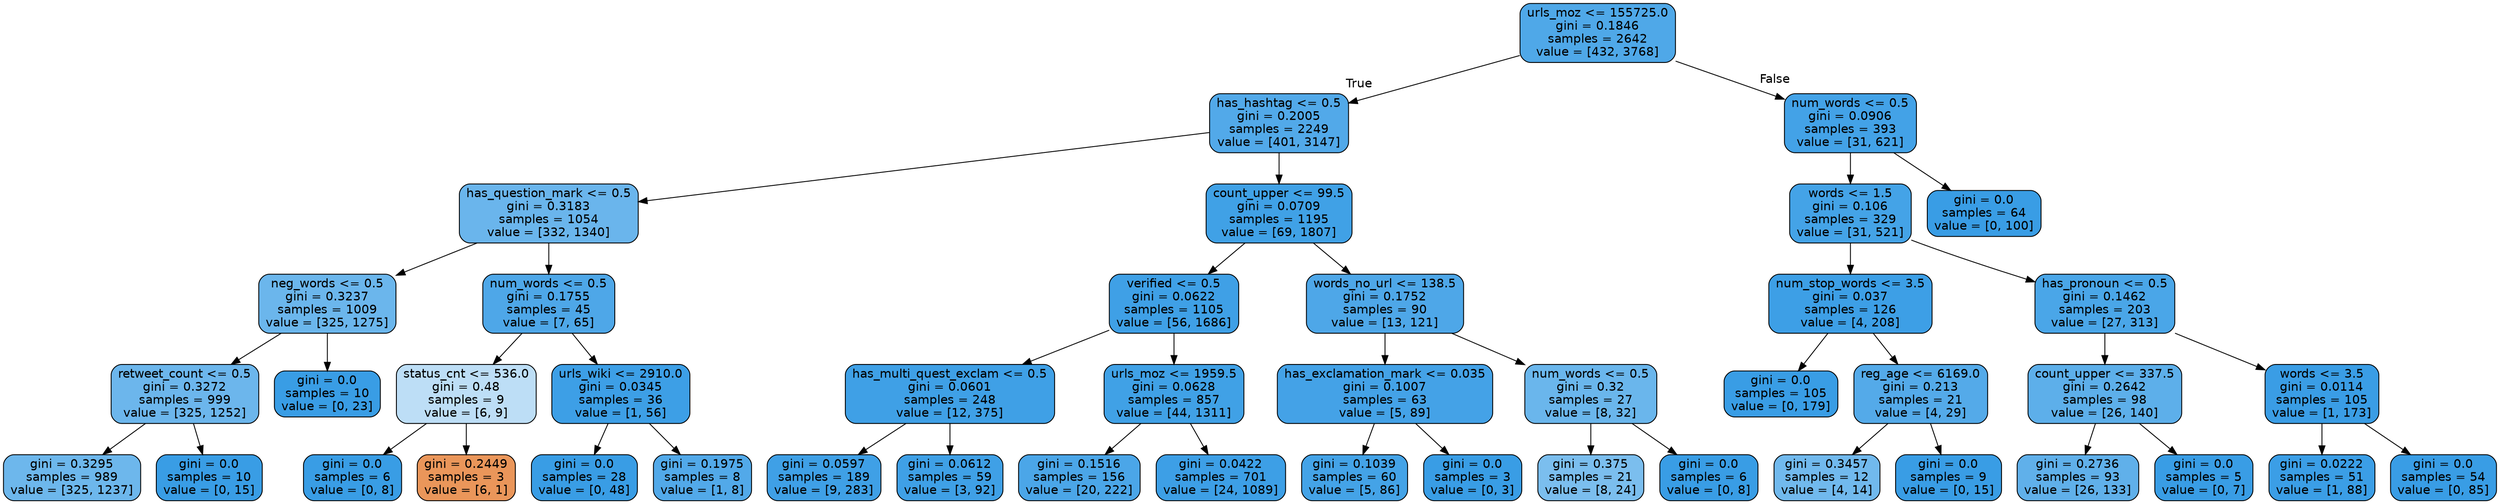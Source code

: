 digraph Tree {
node [shape=box, style="filled, rounded", color="black", fontname=helvetica] ;
edge [fontname=helvetica] ;
0 [label="urls_moz <= 155725.0\ngini = 0.1846\nsamples = 2642\nvalue = [432, 3768]", fillcolor="#399de5e2"] ;
1 [label="has_hashtag <= 0.5\ngini = 0.2005\nsamples = 2249\nvalue = [401, 3147]", fillcolor="#399de5df"] ;
0 -> 1 [labeldistance=2.5, labelangle=45, headlabel="True"] ;
2 [label="has_question_mark <= 0.5\ngini = 0.3183\nsamples = 1054\nvalue = [332, 1340]", fillcolor="#399de5c0"] ;
1 -> 2 ;
3 [label="neg_words <= 0.5\ngini = 0.3237\nsamples = 1009\nvalue = [325, 1275]", fillcolor="#399de5be"] ;
2 -> 3 ;
4 [label="retweet_count <= 0.5\ngini = 0.3272\nsamples = 999\nvalue = [325, 1252]", fillcolor="#399de5bd"] ;
3 -> 4 ;
5 [label="gini = 0.3295\nsamples = 989\nvalue = [325, 1237]", fillcolor="#399de5bc"] ;
4 -> 5 ;
6 [label="gini = 0.0\nsamples = 10\nvalue = [0, 15]", fillcolor="#399de5ff"] ;
4 -> 6 ;
7 [label="gini = 0.0\nsamples = 10\nvalue = [0, 23]", fillcolor="#399de5ff"] ;
3 -> 7 ;
8 [label="num_words <= 0.5\ngini = 0.1755\nsamples = 45\nvalue = [7, 65]", fillcolor="#399de5e4"] ;
2 -> 8 ;
9 [label="status_cnt <= 536.0\ngini = 0.48\nsamples = 9\nvalue = [6, 9]", fillcolor="#399de555"] ;
8 -> 9 ;
10 [label="gini = 0.0\nsamples = 6\nvalue = [0, 8]", fillcolor="#399de5ff"] ;
9 -> 10 ;
11 [label="gini = 0.2449\nsamples = 3\nvalue = [6, 1]", fillcolor="#e58139d4"] ;
9 -> 11 ;
12 [label="urls_wiki <= 2910.0\ngini = 0.0345\nsamples = 36\nvalue = [1, 56]", fillcolor="#399de5fa"] ;
8 -> 12 ;
13 [label="gini = 0.0\nsamples = 28\nvalue = [0, 48]", fillcolor="#399de5ff"] ;
12 -> 13 ;
14 [label="gini = 0.1975\nsamples = 8\nvalue = [1, 8]", fillcolor="#399de5df"] ;
12 -> 14 ;
15 [label="count_upper <= 99.5\ngini = 0.0709\nsamples = 1195\nvalue = [69, 1807]", fillcolor="#399de5f5"] ;
1 -> 15 ;
16 [label="verified <= 0.5\ngini = 0.0622\nsamples = 1105\nvalue = [56, 1686]", fillcolor="#399de5f7"] ;
15 -> 16 ;
17 [label="has_multi_quest_exclam <= 0.5\ngini = 0.0601\nsamples = 248\nvalue = [12, 375]", fillcolor="#399de5f7"] ;
16 -> 17 ;
18 [label="gini = 0.0597\nsamples = 189\nvalue = [9, 283]", fillcolor="#399de5f7"] ;
17 -> 18 ;
19 [label="gini = 0.0612\nsamples = 59\nvalue = [3, 92]", fillcolor="#399de5f7"] ;
17 -> 19 ;
20 [label="urls_moz <= 1959.5\ngini = 0.0628\nsamples = 857\nvalue = [44, 1311]", fillcolor="#399de5f6"] ;
16 -> 20 ;
21 [label="gini = 0.1516\nsamples = 156\nvalue = [20, 222]", fillcolor="#399de5e8"] ;
20 -> 21 ;
22 [label="gini = 0.0422\nsamples = 701\nvalue = [24, 1089]", fillcolor="#399de5f9"] ;
20 -> 22 ;
23 [label="words_no_url <= 138.5\ngini = 0.1752\nsamples = 90\nvalue = [13, 121]", fillcolor="#399de5e4"] ;
15 -> 23 ;
24 [label="has_exclamation_mark <= 0.035\ngini = 0.1007\nsamples = 63\nvalue = [5, 89]", fillcolor="#399de5f1"] ;
23 -> 24 ;
25 [label="gini = 0.1039\nsamples = 60\nvalue = [5, 86]", fillcolor="#399de5f0"] ;
24 -> 25 ;
26 [label="gini = 0.0\nsamples = 3\nvalue = [0, 3]", fillcolor="#399de5ff"] ;
24 -> 26 ;
27 [label="num_words <= 0.5\ngini = 0.32\nsamples = 27\nvalue = [8, 32]", fillcolor="#399de5bf"] ;
23 -> 27 ;
28 [label="gini = 0.375\nsamples = 21\nvalue = [8, 24]", fillcolor="#399de5aa"] ;
27 -> 28 ;
29 [label="gini = 0.0\nsamples = 6\nvalue = [0, 8]", fillcolor="#399de5ff"] ;
27 -> 29 ;
30 [label="num_words <= 0.5\ngini = 0.0906\nsamples = 393\nvalue = [31, 621]", fillcolor="#399de5f2"] ;
0 -> 30 [labeldistance=2.5, labelangle=-45, headlabel="False"] ;
31 [label="words <= 1.5\ngini = 0.106\nsamples = 329\nvalue = [31, 521]", fillcolor="#399de5f0"] ;
30 -> 31 ;
32 [label="num_stop_words <= 3.5\ngini = 0.037\nsamples = 126\nvalue = [4, 208]", fillcolor="#399de5fa"] ;
31 -> 32 ;
33 [label="gini = 0.0\nsamples = 105\nvalue = [0, 179]", fillcolor="#399de5ff"] ;
32 -> 33 ;
34 [label="reg_age <= 6169.0\ngini = 0.213\nsamples = 21\nvalue = [4, 29]", fillcolor="#399de5dc"] ;
32 -> 34 ;
35 [label="gini = 0.3457\nsamples = 12\nvalue = [4, 14]", fillcolor="#399de5b6"] ;
34 -> 35 ;
36 [label="gini = 0.0\nsamples = 9\nvalue = [0, 15]", fillcolor="#399de5ff"] ;
34 -> 36 ;
37 [label="has_pronoun <= 0.5\ngini = 0.1462\nsamples = 203\nvalue = [27, 313]", fillcolor="#399de5e9"] ;
31 -> 37 ;
38 [label="count_upper <= 337.5\ngini = 0.2642\nsamples = 98\nvalue = [26, 140]", fillcolor="#399de5d0"] ;
37 -> 38 ;
39 [label="gini = 0.2736\nsamples = 93\nvalue = [26, 133]", fillcolor="#399de5cd"] ;
38 -> 39 ;
40 [label="gini = 0.0\nsamples = 5\nvalue = [0, 7]", fillcolor="#399de5ff"] ;
38 -> 40 ;
41 [label="words <= 3.5\ngini = 0.0114\nsamples = 105\nvalue = [1, 173]", fillcolor="#399de5fe"] ;
37 -> 41 ;
42 [label="gini = 0.0222\nsamples = 51\nvalue = [1, 88]", fillcolor="#399de5fc"] ;
41 -> 42 ;
43 [label="gini = 0.0\nsamples = 54\nvalue = [0, 85]", fillcolor="#399de5ff"] ;
41 -> 43 ;
44 [label="gini = 0.0\nsamples = 64\nvalue = [0, 100]", fillcolor="#399de5ff"] ;
30 -> 44 ;
}
